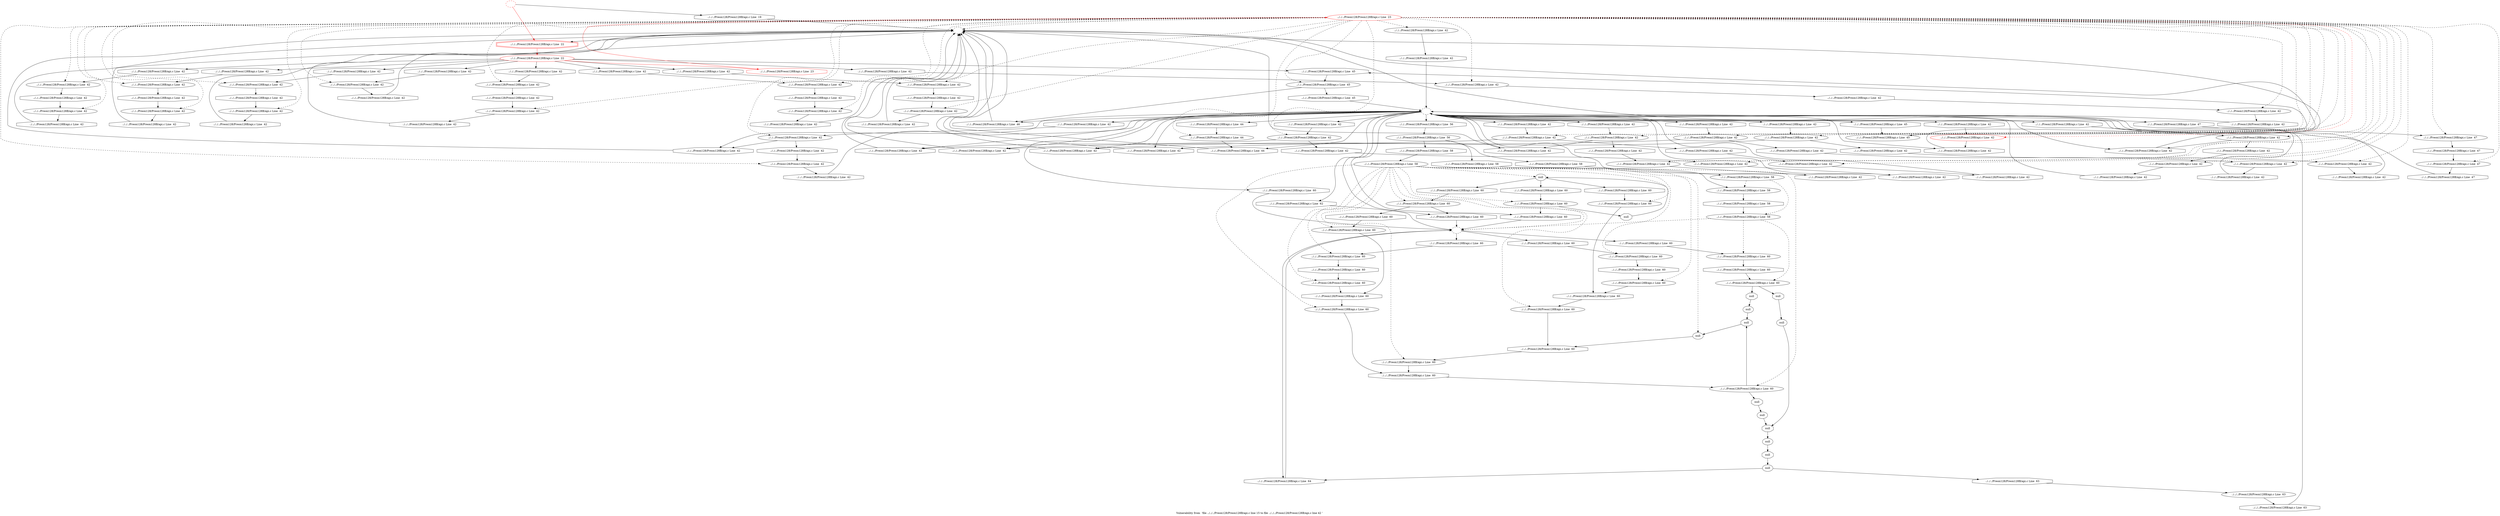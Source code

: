 digraph "Vulnerability from 'file ../../../Preon128/Preon128B/api.c line 15 to file ../../../Preon128/Preon128B/api.c line 42 '  "{
label="Vulnerability from  'file ../../../Preon128/Preon128B/api.c line 15 to file ../../../Preon128/Preon128B/api.c line 42 ' ";
node_1330[shape=ellipse,style=solid,label="../../../Preon128/Preon128B/api.c Line  23", color=red]
node_1325[shape=ellipse,style=dashed,label=""]
"node_1330"->"node_1325" [style=dashed]
node_1396[shape=ellipse,style=solid,label="../../../Preon128/Preon128B/api.c Line  42"]
"node_1330"->"node_1396" [style=dashed]
node_1354[shape=ellipse,style=solid,label="../../../Preon128/Preon128B/api.c Line  42"]
"node_1330"->"node_1354" [style=dashed]
node_1352[shape=ellipse,style=solid,label="../../../Preon128/Preon128B/api.c Line  42"]
"node_1330"->"node_1352" [style=dashed]
node_1413[shape=ellipse,style=solid,label="../../../Preon128/Preon128B/api.c Line  42"]
"node_1330"->"node_1413" [style=dashed]
node_1398[shape=ellipse,style=solid,label="../../../Preon128/Preon128B/api.c Line  42"]
"node_1330"->"node_1398" [style=dashed]
node_1400[shape=ellipse,style=solid,label="../../../Preon128/Preon128B/api.c Line  42"]
"node_1330"->"node_1400" [style=dashed]
node_1427[shape=ellipse,style=solid,label="../../../Preon128/Preon128B/api.c Line  47"]
"node_1330"->"node_1427" [style=dashed]
node_1370[shape=ellipse,style=solid,label="../../../Preon128/Preon128B/api.c Line  42"]
"node_1330"->"node_1370" [style=dashed]
node_1375[shape=ellipse,style=solid,label="../../../Preon128/Preon128B/api.c Line  42"]
"node_1330"->"node_1375" [style=dashed]
node_1388[shape=ellipse,style=solid,label="../../../Preon128/Preon128B/api.c Line  42"]
"node_1330"->"node_1388" [style=dashed]
node_1418[shape=ellipse,style=solid,label="../../../Preon128/Preon128B/api.c Line  44"]
"node_1330"->"node_1418" [style=dashed]
node_1392[shape=ellipse,style=solid,label="../../../Preon128/Preon128B/api.c Line  42"]
"node_1330"->"node_1392" [style=dashed]
node_1386[shape=ellipse,style=solid,label="../../../Preon128/Preon128B/api.c Line  42"]
"node_1330"->"node_1386" [style=dashed]
node_1377[shape=ellipse,style=solid,label="../../../Preon128/Preon128B/api.c Line  42"]
"node_1330"->"node_1377" [style=dashed]
node_1379[shape=ellipse,style=solid,label="../../../Preon128/Preon128B/api.c Line  42"]
"node_1330"->"node_1379" [style=dashed]
node_1407[shape=ellipse,style=solid,label="../../../Preon128/Preon128B/api.c Line  42"]
"node_1330"->"node_1407" [style=dashed]
node_1409[shape=ellipse,style=solid,label="../../../Preon128/Preon128B/api.c Line  42"]
"node_1330"->"node_1409" [style=dashed]
node_1336[shape=ellipse,style=solid,label="../../../Preon128/Preon128B/api.c Line  42"]
"node_1330"->"node_1336" [style=dashed]
node_1358[shape=ellipse,style=solid,label="../../../Preon128/Preon128B/api.c Line  42"]
"node_1330"->"node_1358" [style=dashed]
node_1429[shape=ellipse,style=solid,label="../../../Preon128/Preon128B/api.c Line  47"]
"node_1330"->"node_1429" [style=dashed]
node_1365[shape=ellipse,style=solid,label="../../../Preon128/Preon128B/api.c Line  42"]
"node_1330"->"node_1365" [style=dashed]
node_1334[shape=ellipse,style=solid,label="../../../Preon128/Preon128B/api.c Line  42"]
"node_1330"->"node_1334" [style=dashed]
node_1332[shape=ellipse,style=solid,label="../../../Preon128/Preon128B/api.c Line  42"]
"node_1330"->"node_1332" [style=dashed]
node_1381[shape=ellipse,style=solid,label="../../../Preon128/Preon128B/api.c Line  42"]
"node_1330"->"node_1381" [style=dashed]
node_1356[shape=ellipse,style=solid,label="../../../Preon128/Preon128B/api.c Line  42"]
"node_1330"->"node_1356" [style=dashed]
node_1345[shape=ellipse,style=solid,label="../../../Preon128/Preon128B/api.c Line  42"]
"node_1330"->"node_1345" [style=dashed]
node_1368[shape=ellipse,style=solid,label="../../../Preon128/Preon128B/api.c Line  42"]
"node_1330"->"node_1368" [style=dashed]
node_1363[shape=ellipse,style=solid,label="../../../Preon128/Preon128B/api.c Line  42"]
"node_1330"->"node_1363" [style=dashed]
node_1421[shape=ellipse,style=solid,label="../../../Preon128/Preon128B/api.c Line  45"]
"node_1330"->"node_1421" [style=dashed]
node_1423[shape=ellipse,style=solid,label="../../../Preon128/Preon128B/api.c Line  45"]
"node_1330"->"node_1423" [style=dashed]
node_1343[shape=ellipse,style=solid,label="../../../Preon128/Preon128B/api.c Line  42"]
"node_1330"->"node_1343" [style=dashed]
node_1341[shape=ellipse,style=solid,label="../../../Preon128/Preon128B/api.c Line  42"]
"node_1330"->"node_1341" [style=dashed]
node_1347[shape=ellipse,style=solid,label="../../../Preon128/Preon128B/api.c Line  42"]
"node_1330"->"node_1347" [style=dashed]
node_1411[shape=ellipse,style=solid,label="../../../Preon128/Preon128B/api.c Line  42"]
"node_1330"->"node_1411" [style=dashed]
node_1390[shape=ellipse,style=solid,label="../../../Preon128/Preon128B/api.c Line  42", color=red]
"node_1330"->"node_1390" [color=red, style=dashed]
node_1402[shape=ellipse,style=solid,label="../../../Preon128/Preon128B/api.c Line  42"]
"node_1330"->"node_1402" [style=dashed]
node_1329[shape=doubleoctagon,style=solid,label="../../../Preon128/Preon128B/api.c Line  22", color=red]
node_1328[shape=ellipse,style=solid,label="../../../Preon128/Preon128B/api.c Line  22", color=red]
"node_1329"->"node_1328" [color=red]
node_1397[shape=octagon,style=solid,label="../../../Preon128/Preon128B/api.c Line  42"]
"node_1328"->"node_1397"
node_1353[shape=octagon,style=solid,label="../../../Preon128/Preon128B/api.c Line  42"]
"node_1328"->"node_1353"
node_1364[shape=octagon,style=solid,label="../../../Preon128/Preon128B/api.c Line  42"]
"node_1328"->"node_1364"
node_1331[shape=octagon,style=solid,label="../../../Preon128/Preon128B/api.c Line  23", color=red]
"node_1328"->"node_1331" [color=red]
node_1376[shape=octagon,style=solid,label="../../../Preon128/Preon128B/api.c Line  42"]
"node_1328"->"node_1376"
node_1387[shape=octagon,style=solid,label="../../../Preon128/Preon128B/api.c Line  42"]
"node_1328"->"node_1387"
node_1408[shape=octagon,style=solid,label="../../../Preon128/Preon128B/api.c Line  42"]
"node_1328"->"node_1408"
node_1333[shape=octagon,style=solid,label="../../../Preon128/Preon128B/api.c Line  42"]
"node_1328"->"node_1333"
node_1424[shape=octagon,style=solid,label="../../../Preon128/Preon128B/api.c Line  45"]
"node_1328"->"node_1424"
node_1342[shape=octagon,style=solid,label="../../../Preon128/Preon128B/api.c Line  42"]
"node_1328"->"node_1342"
node_1327[shape=ellipse,style=dashed,label="", color=red]
"node_1327"->"node_1329" [color=red]
node_1326[shape=octagon,style=solid,label="../../../Preon128/Preon128B/api.c Line  19"]
"node_1327"->"node_1326"
"node_1326"->"node_1325"
"node_1325"->"node_1329"
node_1324[shape=ellipse,style=dashed,label=""]
node_1384[shape=octagon,style=solid,label="../../../Preon128/Preon128B/api.c Line  42"]
"node_1324"->"node_1384"
node_1373[shape=octagon,style=solid,label="../../../Preon128/Preon128B/api.c Line  42"]
"node_1324"->"node_1373"
node_1416[shape=octagon,style=solid,label="../../../Preon128/Preon128B/api.c Line  42"]
"node_1324"->"node_1416"
node_1426[shape=octagon,style=solid,label="../../../Preon128/Preon128B/api.c Line  46"]
"node_1324"->"node_1426"
node_1428[shape=octagon,style=solid,label="../../../Preon128/Preon128B/api.c Line  47"]
"node_1324"->"node_1428"
node_1419[shape=octagon,style=solid,label="../../../Preon128/Preon128B/api.c Line  44"]
"node_1324"->"node_1419"
node_1420[shape=octagon,style=solid,label="../../../Preon128/Preon128B/api.c Line  44"]
"node_1324"->"node_1420"
node_1478[shape=octagon,style=solid,label="../../../Preon128/Preon128B/api.c Line  60"]
"node_1324"->"node_1478"
node_1391[shape=octagon,style=solid,label="../../../Preon128/Preon128B/api.c Line  42"]
"node_1324"->"node_1391"
node_1394[shape=octagon,style=solid,label="../../../Preon128/Preon128B/api.c Line  42"]
"node_1324"->"node_1394"
node_1350[shape=octagon,style=solid,label="../../../Preon128/Preon128B/api.c Line  42"]
"node_1324"->"node_1350"
node_1380[shape=octagon,style=solid,label="../../../Preon128/Preon128B/api.c Line  42"]
"node_1324"->"node_1380"
node_1346[shape=octagon,style=solid,label="../../../Preon128/Preon128B/api.c Line  42"]
"node_1324"->"node_1346"
node_1335[shape=octagon,style=solid,label="../../../Preon128/Preon128B/api.c Line  42"]
"node_1324"->"node_1335"
node_1432[shape=octagon,style=solid,label="../../../Preon128/Preon128B/api.c Line  56"]
"node_1324"->"node_1432"
node_1339[shape=octagon,style=solid,label="../../../Preon128/Preon128B/api.c Line  42"]
"node_1324"->"node_1339"
node_1361[shape=octagon,style=solid,label="../../../Preon128/Preon128B/api.c Line  42"]
"node_1324"->"node_1361"
node_1422[shape=octagon,style=solid,label="../../../Preon128/Preon128B/api.c Line  45"]
"node_1324"->"node_1422"
node_1357[shape=octagon,style=solid,label="../../../Preon128/Preon128B/api.c Line  42"]
"node_1324"->"node_1357"
node_1369[shape=octagon,style=solid,label="../../../Preon128/Preon128B/api.c Line  42"]
"node_1324"->"node_1369"
node_1412[shape=octagon,style=solid,label="../../../Preon128/Preon128B/api.c Line  42"]
"node_1324"->"node_1412"
node_1440[shape=octagon,style=solid,label="../../../Preon128/Preon128B/api.c Line  60"]
"node_1324"->"node_1440"
node_1405[shape=octagon,style=solid,label="../../../Preon128/Preon128B/api.c Line  42"]
"node_1324"->"node_1405"
node_1487[shape=octagon,style=solid,label="../../../Preon128/Preon128B/api.c Line  62"]
"node_1324"->"node_1487"
node_1461[shape=octagon,style=solid,label="../../../Preon128/Preon128B/api.c Line  60"]
"node_1324"->"node_1461"
node_1401[shape=octagon,style=solid,label="../../../Preon128/Preon128B/api.c Line  42"]
"node_1324"->"node_1401"
node_1383[shape=octagon,style=solid,label="../../../Preon128/Preon128B/api.c Line  42"]
"node_1383"->"node_1324"
"node_1384"->"node_1325"
node_1464[shape=ellipse,style=solid,label="null"]
node_1469[shape=octagon,style=solid,label="../../../Preon128/Preon128B/api.c Line  60"]
"node_1464"->"node_1469"
node_1480[shape=octagon,style=solid,label="../../../Preon128/Preon128B/api.c Line  60"]
"node_1464"->"node_1480"
node_1463[shape=octagon,style=solid,label="../../../Preon128/Preon128B/api.c Line  60"]
"node_1464"->"node_1463"
node_1465[shape=octagon,style=solid,label="null"]
"node_1465"->"node_1464"
node_1466[shape=ellipse,style=solid,label="../../../Preon128/Preon128B/api.c Line  60"]
node_1456[shape=octagon,style=solid,label="../../../Preon128/Preon128B/api.c Line  60"]
"node_1466"->"node_1456"
node_1467[shape=octagon,style=solid,label="../../../Preon128/Preon128B/api.c Line  60"]
"node_1467"->"node_1466"
node_1468[shape=ellipse,style=solid,label="../../../Preon128/Preon128B/api.c Line  60"]
"node_1468"->"node_1467"
"node_1468"->"node_1478"
"node_1469"->"node_1468"
node_1470[shape=ellipse,style=solid,label="../../../Preon128/Preon128B/api.c Line  60"]
node_1454[shape=octagon,style=solid,label="../../../Preon128/Preon128B/api.c Line  60"]
"node_1470"->"node_1454"
node_1441[shape=ellipse,style=solid,label="../../../Preon128/Preon128B/api.c Line  60"]
node_1444[shape=octagon,style=solid,label="../../../Preon128/Preon128B/api.c Line  60"]
"node_1441"->"node_1444"
node_1442[shape=octagon,style=solid,label="../../../Preon128/Preon128B/api.c Line  60"]
"node_1442"->"node_1441"
node_1443[shape=ellipse,style=solid,label="../../../Preon128/Preon128B/api.c Line  60"]
node_1446[shape=octagon,style=solid,label="null"]
"node_1443"->"node_1446"
node_1448[shape=octagon,style=solid,label="null"]
"node_1443"->"node_1448"
"node_1444"->"node_1443"
node_1445[shape=ellipse,style=solid,label="null"]
node_1484[shape=octagon,style=solid,label="null"]
"node_1445"->"node_1484"
node_1395[shape=octagon,style=solid,label="../../../Preon128/Preon128B/api.c Line  42"]
"node_1395"->"node_1325"
node_1399[shape=octagon,style=solid,label="../../../Preon128/Preon128B/api.c Line  42"]
"node_1396"->"node_1399"
"node_1397"->"node_1396"
"node_1353"->"node_1352"
node_1362[shape=octagon,style=solid,label="../../../Preon128/Preon128B/api.c Line  42"]
"node_1354"->"node_1362"
node_1355[shape=octagon,style=solid,label="../../../Preon128/Preon128B/api.c Line  42"]
"node_1352"->"node_1355"
"node_1364"->"node_1363"
"node_1373"->"node_1325"
node_1374[shape=octagon,style=solid,label="../../../Preon128/Preon128B/api.c Line  42"]
"node_1374"->"node_1325"
node_1415[shape=octagon,style=solid,label="../../../Preon128/Preon128B/api.c Line  42"]
"node_1413"->"node_1415"
node_1414[shape=octagon,style=solid,label="../../../Preon128/Preon128B/api.c Line  42"]
"node_1414"->"node_1413"
"node_1415"->"node_1324"
"node_1416"->"node_1325"
node_1479[shape=ellipse,style=solid,label="../../../Preon128/Preon128B/api.c Line  60"]
node_1473[shape=octagon,style=solid,label="../../../Preon128/Preon128B/api.c Line  60"]
"node_1479"->"node_1473"
"node_1480"->"node_1479"
node_1481[shape=ellipse,style=solid,label="null"]
node_1471[shape=octagon,style=solid,label="../../../Preon128/Preon128B/api.c Line  60"]
"node_1481"->"node_1471"
node_1482[shape=octagon,style=solid,label="null"]
"node_1482"->"node_1481"
node_1483[shape=ellipse,style=solid,label="null"]
node_1486[shape=octagon,style=solid,label="null"]
"node_1483"->"node_1486"
"node_1484"->"node_1483"
node_1485[shape=ellipse,style=solid,label="null"]
node_1489[shape=octagon,style=solid,label="../../../Preon128/Preon128B/api.c Line  63"]
"node_1485"->"node_1489"
node_1491[shape=octagon,style=solid,label="../../../Preon128/Preon128B/api.c Line  64"]
"node_1485"->"node_1491"
"node_1486"->"node_1485"
node_1406[shape=octagon,style=solid,label="../../../Preon128/Preon128B/api.c Line  42"]
"node_1398"->"node_1406"
"node_1399"->"node_1398"
"node_1400"->"node_1405"
node_1403[shape=octagon,style=solid,label="../../../Preon128/Preon128B/api.c Line  42"]
"node_1400"->"node_1403"
"node_1331"->"node_1330" [color=red]
node_1425[shape=octagon,style=solid,label="../../../Preon128/Preon128B/api.c Line  45"]
"node_1425"->"node_1324"
"node_1426"->"node_1325"
node_1430[shape=octagon,style=solid,label="../../../Preon128/Preon128B/api.c Line  47"]
"node_1427"->"node_1430"
"node_1428"->"node_1427"
node_1372[shape=octagon,style=solid,label="../../../Preon128/Preon128B/api.c Line  42"]
"node_1370"->"node_1372"
node_1378[shape=octagon,style=solid,label="../../../Preon128/Preon128B/api.c Line  42"]
"node_1375"->"node_1378"
"node_1376"->"node_1375"
"node_1387"->"node_1386"
"node_1388"->"node_1395"
node_1338[shape=octagon,style=solid,label="../../../Preon128/Preon128B/api.c Line  42"]
"node_1338"->"node_1324"
node_1417[shape=octagon,style=solid,label="../../../Preon128/Preon128B/api.c Line  42"]
"node_1417"->"node_1325"
"node_1418"->"node_1420"
"node_1419"->"node_1418"
"node_1420"->"node_1325"
node_1349[shape=octagon,style=solid,label="../../../Preon128/Preon128B/api.c Line  42"]
"node_1349"->"node_1324"
"node_1471"->"node_1470"
node_1472[shape=ellipse,style=solid,label="../../../Preon128/Preon128B/api.c Line  60"]
"node_1472"->"node_1471"
"node_1473"->"node_1472"
node_1474[shape=ellipse,style=solid,label="../../../Preon128/Preon128B/api.c Line  60"]
"node_1474"->"node_1473"
node_1475[shape=octagon,style=solid,label="../../../Preon128/Preon128B/api.c Line  60"]
"node_1475"->"node_1474"
node_1476[shape=ellipse,style=solid,label="../../../Preon128/Preon128B/api.c Line  60"]
"node_1476"->"node_1475"
node_1477[shape=octagon,style=solid,label="../../../Preon128/Preon128B/api.c Line  60"]
"node_1477"->"node_1476"
node_1439[shape=ellipse,style=dashed,label=""]
"node_1478"->"node_1439"
node_1371[shape=octagon,style=solid,label="../../../Preon128/Preon128B/api.c Line  42"]
"node_1371"->"node_1370"
"node_1372"->"node_1324"
"node_1391"->"node_1390"
node_1393[shape=octagon,style=solid,label="../../../Preon128/Preon128B/api.c Line  42"]
"node_1392"->"node_1393"
node_1385[shape=octagon,style=solid,label="../../../Preon128/Preon128B/api.c Line  42"]
"node_1385"->"node_1325"
node_1389[shape=octagon,style=solid,label="../../../Preon128/Preon128B/api.c Line  42"]
"node_1386"->"node_1389"
node_1452[shape=octagon,style=solid,label="null"]
node_1451[shape=ellipse,style=solid,label="null"]
"node_1452"->"node_1451"
node_1453[shape=ellipse,style=solid,label="../../../Preon128/Preon128B/api.c Line  60"]
"node_1453"->"node_1482"
"node_1453"->"node_1452"
"node_1454"->"node_1453"
node_1455[shape=ellipse,style=solid,label="../../../Preon128/Preon128B/api.c Line  60"]
"node_1455"->"node_1454"
"node_1456"->"node_1455"
node_1457[shape=ellipse,style=solid,label="../../../Preon128/Preon128B/api.c Line  60"]
"node_1457"->"node_1456"
"node_1393"->"node_1324"
"node_1394"->"node_1325"
"node_1350"->"node_1325"
"node_1377"->"node_1385"
"node_1378"->"node_1377"
"node_1379"->"node_1384"
node_1382[shape=octagon,style=solid,label="../../../Preon128/Preon128B/api.c Line  42"]
"node_1379"->"node_1382"
"node_1380"->"node_1379"
node_1366[shape=octagon,style=solid,label="../../../Preon128/Preon128B/api.c Line  42"]
"node_1366"->"node_1365"
"node_1346"->"node_1345"
node_1410[shape=octagon,style=solid,label="../../../Preon128/Preon128B/api.c Line  42"]
"node_1407"->"node_1410"
"node_1408"->"node_1407"
"node_1409"->"node_1417"
node_1337[shape=octagon,style=solid,label="../../../Preon128/Preon128B/api.c Line  42"]
"node_1337"->"node_1336"
"node_1336"->"node_1338"
node_1367[shape=octagon,style=solid,label="../../../Preon128/Preon128B/api.c Line  47"]
"node_1367"->"node_1324"
"node_1335"->"node_1334"
node_1360[shape=octagon,style=solid,label="../../../Preon128/Preon128B/api.c Line  42"]
"node_1358"->"node_1360"
"node_1429"->"node_1367"
"node_1430"->"node_1429"
node_1431[shape=ellipse,style=solid,label="../../../Preon128/Preon128B/api.c Line  56"]
node_1434[shape=octagon,style=solid,label="../../../Preon128/Preon128B/api.c Line  58"]
"node_1431"->"node_1434"
node_1436[shape=octagon,style=solid,label="../../../Preon128/Preon128B/api.c Line  58"]
"node_1431"->"node_1436"
node_1450[shape=octagon,style=solid,label="../../../Preon128/Preon128B/api.c Line  58"]
"node_1431"->"node_1450"
"node_1432"->"node_1431"
"node_1365"->"node_1374"
"node_1334"->"node_1337"
"node_1334"->"node_1339"
"node_1333"->"node_1332"
node_1433[shape=ellipse,style=solid,label="../../../Preon128/Preon128B/api.c Line  58"]
node_1435[shape=ellipse,style=solid,label="../../../Preon128/Preon128B/api.c Line  58"]
"node_1433"->"node_1435" [style=dashed]
node_1437[shape=ellipse,style=solid,label="../../../Preon128/Preon128B/api.c Line  58"]
"node_1433"->"node_1437" [style=dashed]
"node_1434"->"node_1433"
node_1438[shape=octagon,style=solid,label="../../../Preon128/Preon128B/api.c Line  58"]
"node_1435"->"node_1438"
"node_1436"->"node_1435"
node_1340[shape=octagon,style=solid,label="../../../Preon128/Preon128B/api.c Line  42"]
"node_1332"->"node_1340"
"node_1381"->"node_1383"
"node_1382"->"node_1381"
node_1351[shape=octagon,style=solid,label="../../../Preon128/Preon128B/api.c Line  42"]
"node_1351"->"node_1325"
"node_1355"->"node_1354"
"node_1339"->"node_1325"
"node_1361"->"node_1325"
"node_1356"->"node_1361"
node_1359[shape=octagon,style=solid,label="../../../Preon128/Preon128B/api.c Line  42"]
"node_1356"->"node_1359"
"node_1345"->"node_1350"
node_1348[shape=octagon,style=solid,label="../../../Preon128/Preon128B/api.c Line  42"]
"node_1345"->"node_1348"
"node_1368"->"node_1373"
"node_1368"->"node_1371"
"node_1363"->"node_1366"
node_1344[shape=octagon,style=solid,label="../../../Preon128/Preon128B/api.c Line  42"]
"node_1344"->"node_1343"
"node_1421"->"node_1424"
"node_1422"->"node_1421"
"node_1423"->"node_1425"
"node_1423"->"node_1426"
"node_1424"->"node_1423"
"node_1343"->"node_1351"
"node_1359"->"node_1358"
"node_1360"->"node_1324"
"node_1342"->"node_1341"
"node_1341"->"node_1344"
"node_1357"->"node_1356"
"node_1369"->"node_1368"
"node_1347"->"node_1349"
"node_1410"->"node_1409"
"node_1411"->"node_1414"
"node_1411"->"node_1416"
"node_1412"->"node_1411"
"node_1437"->"node_1441" [style=dashed]
"node_1437"->"node_1443" [style=dashed]
"node_1437"->"node_1439" [style=dashed]
"node_1438"->"node_1437"
"node_1439"->"node_1442"
"node_1439"->"node_1477"
"node_1439"->"node_1491"
node_1460[shape=octagon,style=solid,label="../../../Preon128/Preon128B/api.c Line  60"]
"node_1439"->"node_1460"
"node_1440"->"node_1439"
"node_1389"->"node_1388"
"node_1390"->"node_1394"
"node_1446"->"node_1445"
node_1447[shape=ellipse,style=solid,label="null"]
"node_1447"->"node_1482"
"node_1448"->"node_1447"
node_1449[shape=ellipse,style=solid,label="../../../Preon128/Preon128B/api.c Line  58"]
"node_1449"->"node_1464" [style=dashed]
"node_1449"->"node_1466" [style=dashed]
"node_1449"->"node_1468" [style=dashed]
"node_1449"->"node_1470" [style=dashed]
"node_1449"->"node_1479" [style=dashed]
"node_1449"->"node_1481" [style=dashed]
"node_1449"->"node_1472" [style=dashed]
"node_1449"->"node_1474" [style=dashed]
"node_1449"->"node_1476" [style=dashed]
"node_1449"->"node_1453" [style=dashed]
"node_1449"->"node_1455" [style=dashed]
"node_1449"->"node_1457" [style=dashed]
"node_1449"->"node_1439" [style=dashed]
node_1459[shape=ellipse,style=solid,label="../../../Preon128/Preon128B/api.c Line  60"]
"node_1449"->"node_1459" [style=dashed]
node_1462[shape=ellipse,style=solid,label="../../../Preon128/Preon128B/api.c Line  60"]
"node_1449"->"node_1462" [style=dashed]
"node_1450"->"node_1449"
"node_1451"->"node_1484"
node_1404[shape=octagon,style=solid,label="../../../Preon128/Preon128B/api.c Line  42"]
"node_1404"->"node_1324"
"node_1405"->"node_1325"
"node_1406"->"node_1325"
"node_1348"->"node_1347"
"node_1340"->"node_1325"
"node_1487"->"node_1439"
node_1488[shape=ellipse,style=solid,label="../../../Preon128/Preon128B/api.c Line  63"]
node_1490[shape=octagon,style=solid,label="../../../Preon128/Preon128B/api.c Line  63"]
"node_1488"->"node_1490"
"node_1489"->"node_1488"
"node_1490"->"node_1324"
"node_1491"->"node_1439"
node_1458[shape=octagon,style=solid,label="../../../Preon128/Preon128B/api.c Line  60"]
"node_1458"->"node_1457"
"node_1459"->"node_1458"
"node_1460"->"node_1459"
"node_1461"->"node_1439"
"node_1462"->"node_1465"
"node_1462"->"node_1461"
"node_1463"->"node_1462"
"node_1401"->"node_1400"
"node_1402"->"node_1404"
"node_1403"->"node_1402"
"node_1362"->"node_1325"
}

